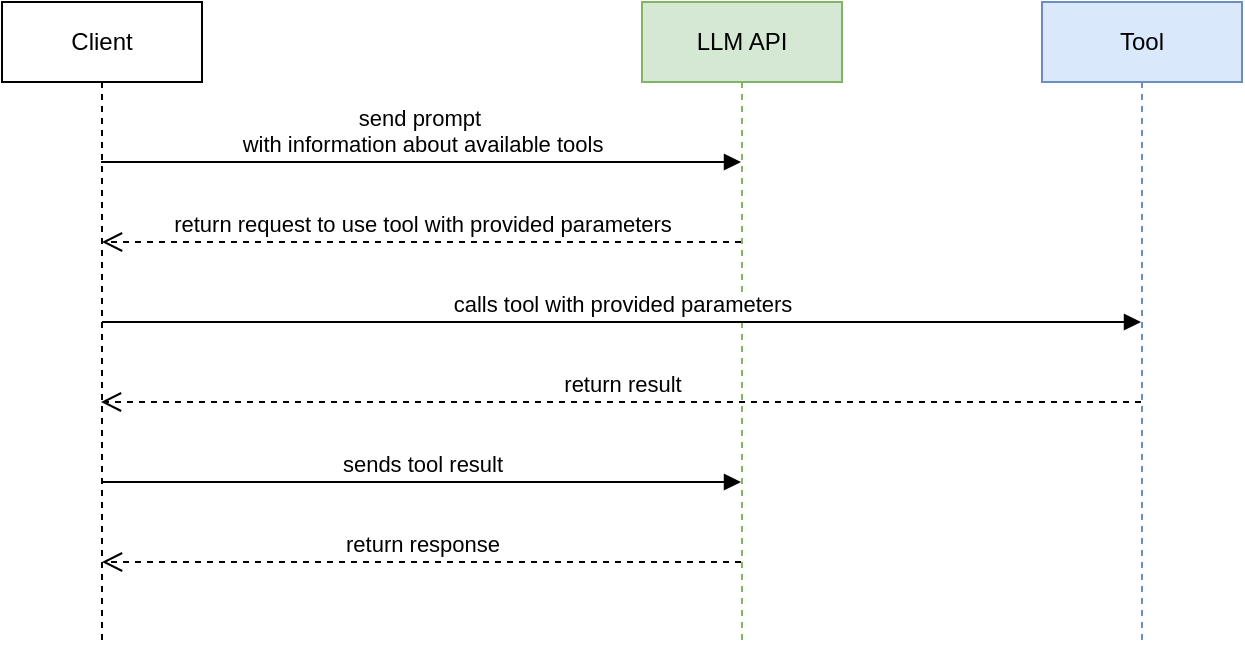 <mxfile version="27.0.9">
  <diagram name="Page-1" id="Brh9M0G5z-_049frxntX">
    <mxGraphModel dx="2096" dy="1201" grid="1" gridSize="10" guides="1" tooltips="1" connect="1" arrows="1" fold="1" page="1" pageScale="1" pageWidth="850" pageHeight="1100" math="0" shadow="0">
      <root>
        <mxCell id="0" />
        <mxCell id="1" parent="0" />
        <mxCell id="7bV-YWdE4SNP33KC-X1z-2" value="Client" style="shape=umlLifeline;perimeter=lifelinePerimeter;whiteSpace=wrap;html=1;container=1;dropTarget=0;collapsible=0;recursiveResize=0;outlineConnect=0;portConstraint=eastwest;newEdgeStyle={&quot;curved&quot;:0,&quot;rounded&quot;:0};" parent="1" vertex="1">
          <mxGeometry x="920" y="40" width="100" height="320" as="geometry" />
        </mxCell>
        <mxCell id="7bV-YWdE4SNP33KC-X1z-3" value="LLM API" style="shape=umlLifeline;perimeter=lifelinePerimeter;whiteSpace=wrap;html=1;container=1;dropTarget=0;collapsible=0;recursiveResize=0;outlineConnect=0;portConstraint=eastwest;newEdgeStyle={&quot;curved&quot;:0,&quot;rounded&quot;:0};fillColor=#d5e8d4;strokeColor=#82b366;" parent="1" vertex="1">
          <mxGeometry x="1240" y="40" width="100" height="320" as="geometry" />
        </mxCell>
        <mxCell id="7bV-YWdE4SNP33KC-X1z-4" value="send prompt&amp;nbsp;&lt;br&gt;with information about available tools" style="html=1;verticalAlign=bottom;endArrow=block;curved=0;rounded=0;" parent="1" edge="1">
          <mxGeometry width="80" relative="1" as="geometry">
            <mxPoint x="969.5" y="120" as="sourcePoint" />
            <mxPoint x="1289.5" y="120" as="targetPoint" />
            <mxPoint as="offset" />
          </mxGeometry>
        </mxCell>
        <mxCell id="1PS48ji4i_MLqDeLuIUx-1" value="Tool" style="shape=umlLifeline;perimeter=lifelinePerimeter;whiteSpace=wrap;html=1;container=1;dropTarget=0;collapsible=0;recursiveResize=0;outlineConnect=0;portConstraint=eastwest;newEdgeStyle={&quot;curved&quot;:0,&quot;rounded&quot;:0};fillColor=#dae8fc;strokeColor=#6c8ebf;" parent="1" vertex="1">
          <mxGeometry x="1440" y="40" width="100" height="320" as="geometry" />
        </mxCell>
        <mxCell id="MkaFbBKNnFShpIhk2ngn-1" value="return request to use tool with provided parameters" style="html=1;verticalAlign=bottom;endArrow=open;dashed=1;endSize=8;curved=0;rounded=0;" edge="1" parent="1">
          <mxGeometry relative="1" as="geometry">
            <mxPoint x="1289.5" y="160" as="sourcePoint" />
            <mxPoint x="970" y="160" as="targetPoint" />
          </mxGeometry>
        </mxCell>
        <mxCell id="MkaFbBKNnFShpIhk2ngn-2" value="calls tool with provided parameters" style="html=1;verticalAlign=bottom;endArrow=block;curved=0;rounded=0;" edge="1" parent="1">
          <mxGeometry width="80" relative="1" as="geometry">
            <mxPoint x="970" y="200" as="sourcePoint" />
            <mxPoint x="1489.5" y="200" as="targetPoint" />
          </mxGeometry>
        </mxCell>
        <mxCell id="MkaFbBKNnFShpIhk2ngn-3" value="return result" style="html=1;verticalAlign=bottom;endArrow=open;dashed=1;endSize=8;curved=0;rounded=0;" edge="1" parent="1">
          <mxGeometry relative="1" as="geometry">
            <mxPoint x="1489.5" y="240" as="sourcePoint" />
            <mxPoint x="969.5" y="240" as="targetPoint" />
          </mxGeometry>
        </mxCell>
        <mxCell id="MkaFbBKNnFShpIhk2ngn-4" value="sends tool result" style="html=1;verticalAlign=bottom;endArrow=block;curved=0;rounded=0;" edge="1" parent="1">
          <mxGeometry width="80" relative="1" as="geometry">
            <mxPoint x="970" y="280" as="sourcePoint" />
            <mxPoint x="1289.5" y="280" as="targetPoint" />
          </mxGeometry>
        </mxCell>
        <mxCell id="MkaFbBKNnFShpIhk2ngn-5" value="return response" style="html=1;verticalAlign=bottom;endArrow=open;dashed=1;endSize=8;curved=0;rounded=0;" edge="1" parent="1" source="7bV-YWdE4SNP33KC-X1z-3">
          <mxGeometry relative="1" as="geometry">
            <mxPoint x="1050" y="320" as="sourcePoint" />
            <mxPoint x="970" y="320" as="targetPoint" />
          </mxGeometry>
        </mxCell>
      </root>
    </mxGraphModel>
  </diagram>
</mxfile>
